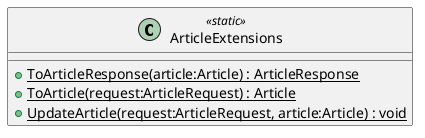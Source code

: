 @startuml
class ArticleExtensions <<static>> {
    + {static} ToArticleResponse(article:Article) : ArticleResponse
    + {static} ToArticle(request:ArticleRequest) : Article
    + {static} UpdateArticle(request:ArticleRequest, article:Article) : void
}
@enduml
